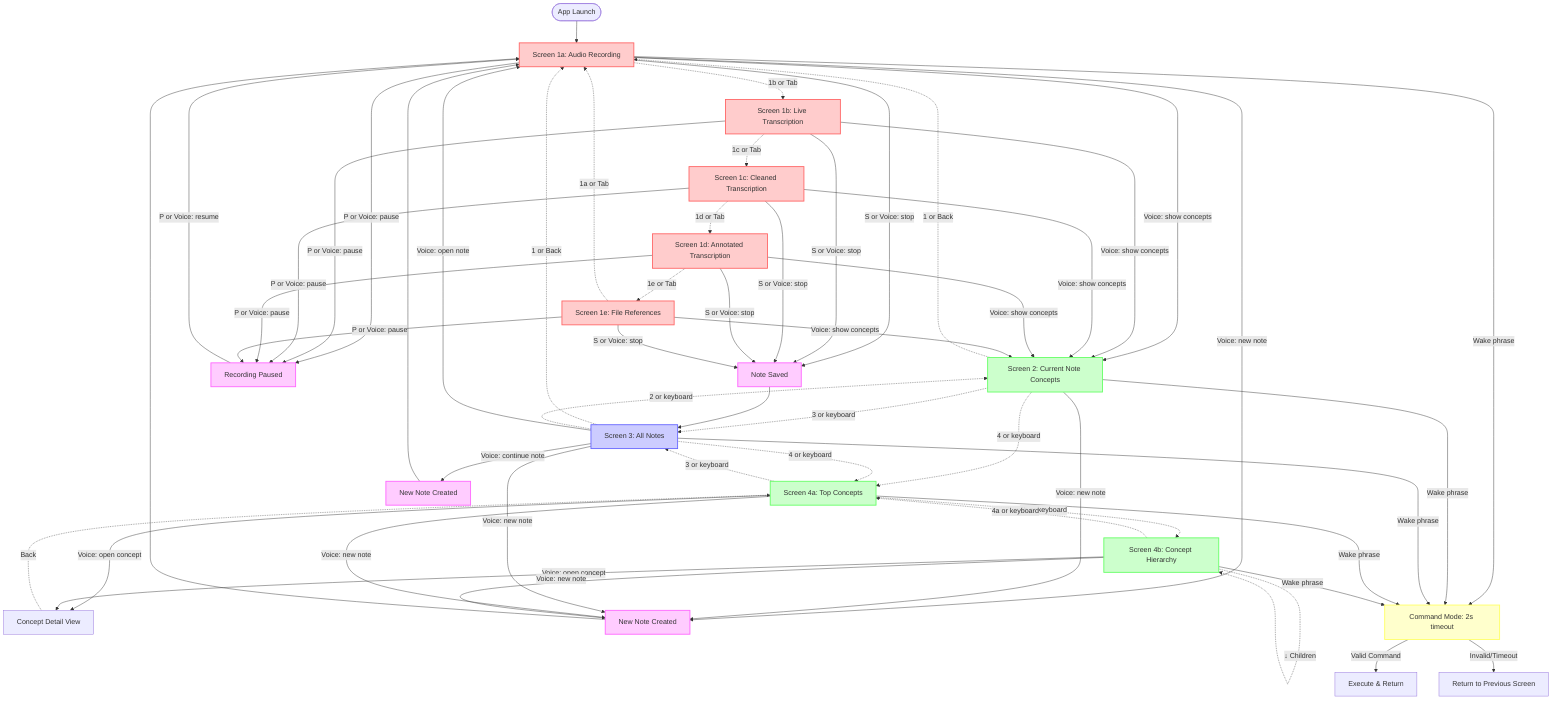 graph TD
    Start([App Launch]) --> S1a[Screen 1a: Audio Recording]
    
    %% Screen 1 Navigation (Transcribing Screens)
    S1a -.->|1b or Tab| S1b[Screen 1b: Live Transcription]
    S1b -.->|1c or Tab| S1c[Screen 1c: Cleaned Transcription]
    S1c -.->|1d or Tab| S1d[Screen 1d: Annotated Transcription]
    S1d -.->|1e or Tab| S1e[Screen 1e: File References]
    S1e -.->|1a or Tab| S1a
    
    %% Voice Commands from any Screen 1
    S1a -->|Voice: show concepts| S2[Screen 2: Current Note Concepts]
    S1b -->|Voice: show concepts| S2
    S1c -->|Voice: show concepts| S2
    S1d -->|Voice: show concepts| S2
    S1e -->|Voice: show concepts| S2
    
    %% Screen 2 Navigation
    S2 -.->|1 or Back| S1a
    S2 -.->|3 or keyboard| S3[Screen 3: All Notes]
    S2 -.->|4 or keyboard| S4a[Screen 4a: Top Concepts]
    
    %% Screen 3 Navigation
    S3 -.->|1 or Back| S1a
    S3 -.->|2 or keyboard| S2
    S3 -.->|4 or keyboard| S4a
    S3 -->|Voice: open note| S1a
    S3 -->|Voice: continue note| NewNote[New Note Created]
    NewNote --> S1a
    
    %% Screen 4a Navigation
    S4a -.->|3 or keyboard| S3
    S4a -.->|4b or keyboard| S4b[Screen 4b: Concept Hierarchy]
    S4a -->|Voice: open concept| ConceptView[Concept Detail View]
    ConceptView -.->|Back| S4a
    
    %% Screen 4b Navigation
    S4b -.->|4a or keyboard| S4a
    S4b -.->|↑ Parent| S4b
    S4b -.->|↓ Children| S4b
    S4b -->|Voice: open concept| ConceptView
    
    %% Global Voice Commands (from any screen)
    S1a -->|Voice: new note| NewNote2[New Note Created]
    S2 -->|Voice: new note| NewNote2
    S3 -->|Voice: new note| NewNote2
    S4a -->|Voice: new note| NewNote2
    S4b -->|Voice: new note| NewNote2
    NewNote2 --> S1a
    
    %% Recording Controls (Screen 1 only)
    S1a -->|P or Voice: pause| Paused[Recording Paused]
    S1b -->|P or Voice: pause| Paused
    S1c -->|P or Voice: pause| Paused
    S1d -->|P or Voice: pause| Paused
    S1e -->|P or Voice: pause| Paused
    Paused -->|P or Voice: resume| S1a
    
    S1a -->|S or Voice: stop| Stopped[Note Saved]
    S1b -->|S or Voice: stop| Stopped
    S1c -->|S or Voice: stop| Stopped
    S1d -->|S or Voice: stop| Stopped
    S1e -->|S or Voice: stop| Stopped
    Stopped --> S3
    
    %% Command Mode Flow
    S1a -->|Wake phrase| CommandMode[Command Mode: 2s timeout]
    S2 -->|Wake phrase| CommandMode
    S3 -->|Wake phrase| CommandMode
    S4a -->|Wake phrase| CommandMode
    S4b -->|Wake phrase| CommandMode
    CommandMode -->|Valid Command| ExecuteCommand[Execute & Return]
    CommandMode -->|Invalid/Timeout| ReturnToScreen[Return to Previous Screen]
    
    %% Styling
    classDef recording fill:#ffcccc,stroke:#ff6666,stroke-width:2px
    classDef concepts fill:#ccffcc,stroke:#66ff66,stroke-width:2px
    classDef notes fill:#ccccff,stroke:#6666ff,stroke-width:2px
    classDef command fill:#ffffcc,stroke:#ffff66,stroke-width:2px
    classDef state fill:#ffccff,stroke:#ff66ff,stroke-width:2px
    
    class S1a,S1b,S1c,S1d,S1e recording
    class S2,S4a,S4b concepts
    class S3 notes
    class CommandMode command
    class Paused,Stopped,NewNote,NewNote2 state